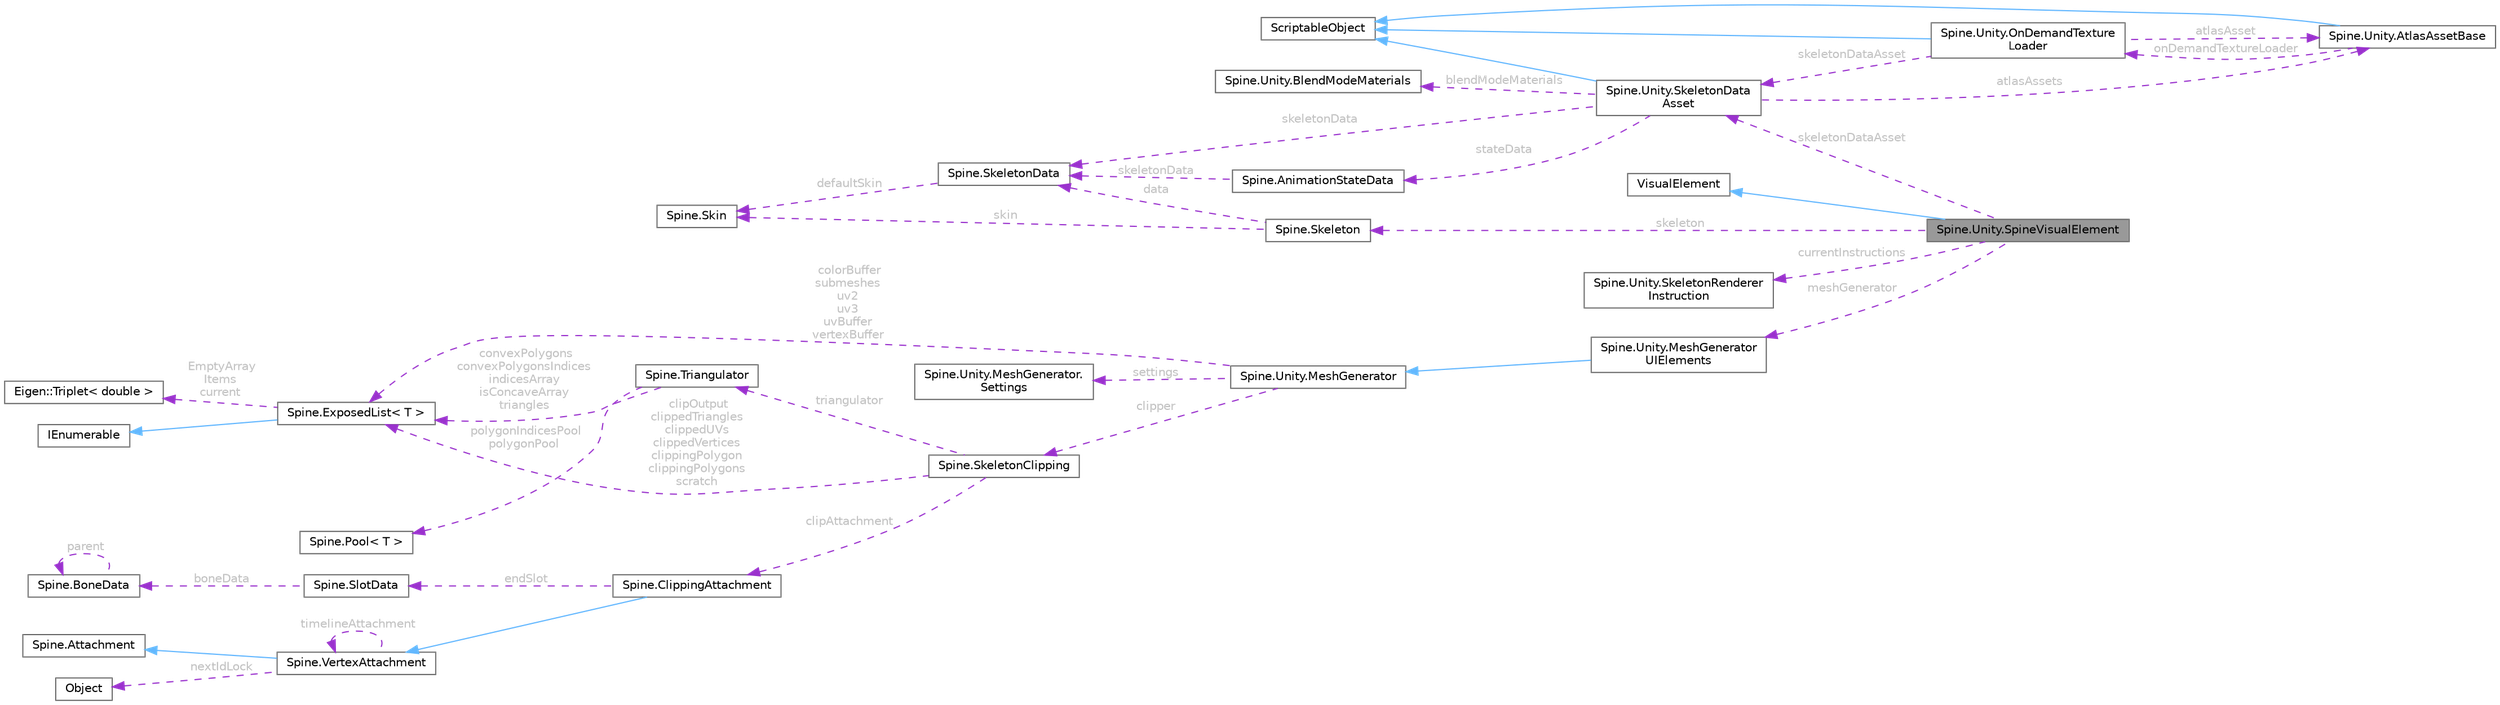digraph "Spine.Unity.SpineVisualElement"
{
 // LATEX_PDF_SIZE
  bgcolor="transparent";
  edge [fontname=Helvetica,fontsize=10,labelfontname=Helvetica,labelfontsize=10];
  node [fontname=Helvetica,fontsize=10,shape=box,height=0.2,width=0.4];
  rankdir="LR";
  Node1 [id="Node000001",label="Spine.Unity.SpineVisualElement",height=0.2,width=0.4,color="gray40", fillcolor="grey60", style="filled", fontcolor="black",tooltip=" "];
  Node2 -> Node1 [id="edge1_Node000001_Node000002",dir="back",color="steelblue1",style="solid",tooltip=" "];
  Node2 [id="Node000002",label="VisualElement",height=0.2,width=0.4,color="gray40", fillcolor="white", style="filled",tooltip=" "];
  Node3 -> Node1 [id="edge2_Node000001_Node000003",dir="back",color="darkorchid3",style="dashed",tooltip=" ",label=" skeletonDataAsset",fontcolor="grey" ];
  Node3 [id="Node000003",label="Spine.Unity.SkeletonData\lAsset",height=0.2,width=0.4,color="gray40", fillcolor="white", style="filled",URL="$class_spine_1_1_unity_1_1_skeleton_data_asset.html",tooltip=" "];
  Node4 -> Node3 [id="edge3_Node000003_Node000004",dir="back",color="steelblue1",style="solid",tooltip=" "];
  Node4 [id="Node000004",label="ScriptableObject",height=0.2,width=0.4,color="gray40", fillcolor="white", style="filled",tooltip=" "];
  Node5 -> Node3 [id="edge4_Node000003_Node000005",dir="back",color="darkorchid3",style="dashed",tooltip=" ",label=" atlasAssets",fontcolor="grey" ];
  Node5 [id="Node000005",label="Spine.Unity.AtlasAssetBase",height=0.2,width=0.4,color="gray40", fillcolor="white", style="filled",URL="$class_spine_1_1_unity_1_1_atlas_asset_base.html",tooltip=" "];
  Node4 -> Node5 [id="edge5_Node000005_Node000004",dir="back",color="steelblue1",style="solid",tooltip=" "];
  Node6 -> Node5 [id="edge6_Node000005_Node000006",dir="back",color="darkorchid3",style="dashed",tooltip=" ",label=" onDemandTextureLoader",fontcolor="grey" ];
  Node6 [id="Node000006",label="Spine.Unity.OnDemandTexture\lLoader",height=0.2,width=0.4,color="gray40", fillcolor="white", style="filled",URL="$class_spine_1_1_unity_1_1_on_demand_texture_loader.html",tooltip=" "];
  Node4 -> Node6 [id="edge7_Node000006_Node000004",dir="back",color="steelblue1",style="solid",tooltip=" "];
  Node5 -> Node6 [id="edge8_Node000006_Node000005",dir="back",color="darkorchid3",style="dashed",tooltip=" ",label=" atlasAsset",fontcolor="grey" ];
  Node3 -> Node6 [id="edge9_Node000006_Node000003",dir="back",color="darkorchid3",style="dashed",tooltip=" ",label=" skeletonDataAsset",fontcolor="grey" ];
  Node7 -> Node3 [id="edge10_Node000003_Node000007",dir="back",color="darkorchid3",style="dashed",tooltip=" ",label=" blendModeMaterials",fontcolor="grey" ];
  Node7 [id="Node000007",label="Spine.Unity.BlendModeMaterials",height=0.2,width=0.4,color="gray40", fillcolor="white", style="filled",URL="$class_spine_1_1_unity_1_1_blend_mode_materials.html",tooltip=" "];
  Node8 -> Node3 [id="edge11_Node000003_Node000008",dir="back",color="darkorchid3",style="dashed",tooltip=" ",label=" skeletonData",fontcolor="grey" ];
  Node8 [id="Node000008",label="Spine.SkeletonData",height=0.2,width=0.4,color="gray40", fillcolor="white", style="filled",URL="$class_spine_1_1_skeleton_data.html",tooltip="Stores the setup pose and all of the stateless data for a skeleton."];
  Node9 -> Node8 [id="edge12_Node000008_Node000009",dir="back",color="darkorchid3",style="dashed",tooltip=" ",label=" defaultSkin",fontcolor="grey" ];
  Node9 [id="Node000009",label="Spine.Skin",height=0.2,width=0.4,color="gray40", fillcolor="white", style="filled",URL="$class_spine_1_1_skin.html",tooltip="Stores attachments by slot index and attachment name."];
  Node10 -> Node3 [id="edge13_Node000003_Node000010",dir="back",color="darkorchid3",style="dashed",tooltip=" ",label=" stateData",fontcolor="grey" ];
  Node10 [id="Node000010",label="Spine.AnimationStateData",height=0.2,width=0.4,color="gray40", fillcolor="white", style="filled",URL="$class_spine_1_1_animation_state_data.html",tooltip="Stores mix (crossfade) durations to be applied when AnimationState animations are changed."];
  Node8 -> Node10 [id="edge14_Node000010_Node000008",dir="back",color="darkorchid3",style="dashed",tooltip=" ",label=" skeletonData",fontcolor="grey" ];
  Node11 -> Node1 [id="edge15_Node000001_Node000011",dir="back",color="darkorchid3",style="dashed",tooltip=" ",label=" skeleton",fontcolor="grey" ];
  Node11 [id="Node000011",label="Spine.Skeleton",height=0.2,width=0.4,color="gray40", fillcolor="white", style="filled",URL="$class_spine_1_1_skeleton.html",tooltip=" "];
  Node8 -> Node11 [id="edge16_Node000011_Node000008",dir="back",color="darkorchid3",style="dashed",tooltip=" ",label=" data",fontcolor="grey" ];
  Node9 -> Node11 [id="edge17_Node000011_Node000009",dir="back",color="darkorchid3",style="dashed",tooltip=" ",label=" skin",fontcolor="grey" ];
  Node12 -> Node1 [id="edge18_Node000001_Node000012",dir="back",color="darkorchid3",style="dashed",tooltip=" ",label=" currentInstructions",fontcolor="grey" ];
  Node12 [id="Node000012",label="Spine.Unity.SkeletonRenderer\lInstruction",height=0.2,width=0.4,color="gray40", fillcolor="white", style="filled",URL="$class_spine_1_1_unity_1_1_skeleton_renderer_instruction.html",tooltip="Instructions used by a SkeletonRenderer to render a mesh."];
  Node13 -> Node1 [id="edge19_Node000001_Node000013",dir="back",color="darkorchid3",style="dashed",tooltip=" ",label=" meshGenerator",fontcolor="grey" ];
  Node13 [id="Node000013",label="Spine.Unity.MeshGenerator\lUIElements",height=0.2,width=0.4,color="gray40", fillcolor="white", style="filled",URL="$class_spine_1_1_unity_1_1_mesh_generator_u_i_elements.html",tooltip="Holds several methods to prepare and generate a UnityEngine mesh based on a skeleton...."];
  Node14 -> Node13 [id="edge20_Node000013_Node000014",dir="back",color="steelblue1",style="solid",tooltip=" "];
  Node14 [id="Node000014",label="Spine.Unity.MeshGenerator",height=0.2,width=0.4,color="gray40", fillcolor="white", style="filled",URL="$class_spine_1_1_unity_1_1_mesh_generator.html",tooltip="Holds several methods to prepare and generate a UnityEngine mesh based on a skeleton...."];
  Node15 -> Node14 [id="edge21_Node000014_Node000015",dir="back",color="darkorchid3",style="dashed",tooltip=" ",label=" settings",fontcolor="grey" ];
  Node15 [id="Node000015",label="Spine.Unity.MeshGenerator.\lSettings",height=0.2,width=0.4,color="gray40", fillcolor="white", style="filled",URL="$struct_spine_1_1_unity_1_1_mesh_generator_1_1_settings.html",tooltip=" "];
  Node16 -> Node14 [id="edge22_Node000014_Node000016",dir="back",color="darkorchid3",style="dashed",tooltip=" ",label=" colorBuffer\nsubmeshes\nuv2\nuv3\nuvBuffer\nvertexBuffer",fontcolor="grey" ];
  Node16 [id="Node000016",label="Spine.ExposedList\< T \>",height=0.2,width=0.4,color="gray40", fillcolor="white", style="filled",URL="$class_spine_1_1_exposed_list-1-g.html",tooltip=" "];
  Node17 -> Node16 [id="edge23_Node000016_Node000017",dir="back",color="steelblue1",style="solid",tooltip=" "];
  Node17 [id="Node000017",label="IEnumerable",height=0.2,width=0.4,color="gray40", fillcolor="white", style="filled",tooltip=" "];
  Node18 -> Node16 [id="edge24_Node000016_Node000018",dir="back",color="darkorchid3",style="dashed",tooltip=" ",label=" EmptyArray\nItems\ncurrent",fontcolor="grey" ];
  Node18 [id="Node000018",label="Eigen::Triplet\< double \>",height=0.2,width=0.4,color="gray40", fillcolor="white", style="filled",URL="$class_eigen_1_1_triplet.html",tooltip=" "];
  Node19 -> Node14 [id="edge25_Node000014_Node000019",dir="back",color="darkorchid3",style="dashed",tooltip=" ",label=" clipper",fontcolor="grey" ];
  Node19 [id="Node000019",label="Spine.SkeletonClipping",height=0.2,width=0.4,color="gray40", fillcolor="white", style="filled",URL="$class_spine_1_1_skeleton_clipping.html",tooltip=" "];
  Node20 -> Node19 [id="edge26_Node000019_Node000020",dir="back",color="darkorchid3",style="dashed",tooltip=" ",label=" triangulator",fontcolor="grey" ];
  Node20 [id="Node000020",label="Spine.Triangulator",height=0.2,width=0.4,color="gray40", fillcolor="white", style="filled",URL="$class_spine_1_1_triangulator.html",tooltip=" "];
  Node16 -> Node20 [id="edge27_Node000020_Node000016",dir="back",color="darkorchid3",style="dashed",tooltip=" ",label=" convexPolygons\nconvexPolygonsIndices\nindicesArray\nisConcaveArray\ntriangles",fontcolor="grey" ];
  Node21 -> Node20 [id="edge28_Node000020_Node000021",dir="back",color="darkorchid3",style="dashed",tooltip=" ",label=" polygonIndicesPool\npolygonPool",fontcolor="grey" ];
  Node21 [id="Node000021",label="Spine.Pool\< T \>",height=0.2,width=0.4,color="gray40", fillcolor="white", style="filled",URL="$class_spine_1_1_pool-1-g.html",tooltip=" "];
  Node16 -> Node19 [id="edge29_Node000019_Node000016",dir="back",color="darkorchid3",style="dashed",tooltip=" ",label=" clipOutput\nclippedTriangles\nclippedUVs\nclippedVertices\nclippingPolygon\nclippingPolygons\nscratch",fontcolor="grey" ];
  Node22 -> Node19 [id="edge30_Node000019_Node000022",dir="back",color="darkorchid3",style="dashed",tooltip=" ",label=" clipAttachment",fontcolor="grey" ];
  Node22 [id="Node000022",label="Spine.ClippingAttachment",height=0.2,width=0.4,color="gray40", fillcolor="white", style="filled",URL="$class_spine_1_1_clipping_attachment.html",tooltip=" "];
  Node23 -> Node22 [id="edge31_Node000022_Node000023",dir="back",color="steelblue1",style="solid",tooltip=" "];
  Node23 [id="Node000023",label="Spine.VertexAttachment",height=0.2,width=0.4,color="gray40", fillcolor="white", style="filled",URL="$class_spine_1_1_vertex_attachment.html",tooltip=">An attachment with vertices that are transformed by one or more bones and can be deformed by a slot'..."];
  Node24 -> Node23 [id="edge32_Node000023_Node000024",dir="back",color="steelblue1",style="solid",tooltip=" "];
  Node24 [id="Node000024",label="Spine.Attachment",height=0.2,width=0.4,color="gray40", fillcolor="white", style="filled",URL="$class_spine_1_1_attachment.html",tooltip="The base class for all attachments."];
  Node25 -> Node23 [id="edge33_Node000023_Node000025",dir="back",color="darkorchid3",style="dashed",tooltip=" ",label=" nextIdLock",fontcolor="grey" ];
  Node25 [id="Node000025",label="Object",height=0.2,width=0.4,color="gray40", fillcolor="white", style="filled",URL="$class_object.html",tooltip=" "];
  Node23 -> Node23 [id="edge34_Node000023_Node000023",dir="back",color="darkorchid3",style="dashed",tooltip=" ",label=" timelineAttachment",fontcolor="grey" ];
  Node26 -> Node22 [id="edge35_Node000022_Node000026",dir="back",color="darkorchid3",style="dashed",tooltip=" ",label=" endSlot",fontcolor="grey" ];
  Node26 [id="Node000026",label="Spine.SlotData",height=0.2,width=0.4,color="gray40", fillcolor="white", style="filled",URL="$class_spine_1_1_slot_data.html",tooltip=" "];
  Node27 -> Node26 [id="edge36_Node000026_Node000027",dir="back",color="darkorchid3",style="dashed",tooltip=" ",label=" boneData",fontcolor="grey" ];
  Node27 [id="Node000027",label="Spine.BoneData",height=0.2,width=0.4,color="gray40", fillcolor="white", style="filled",URL="$class_spine_1_1_bone_data.html",tooltip=" "];
  Node27 -> Node27 [id="edge37_Node000027_Node000027",dir="back",color="darkorchid3",style="dashed",tooltip=" ",label=" parent",fontcolor="grey" ];
}
